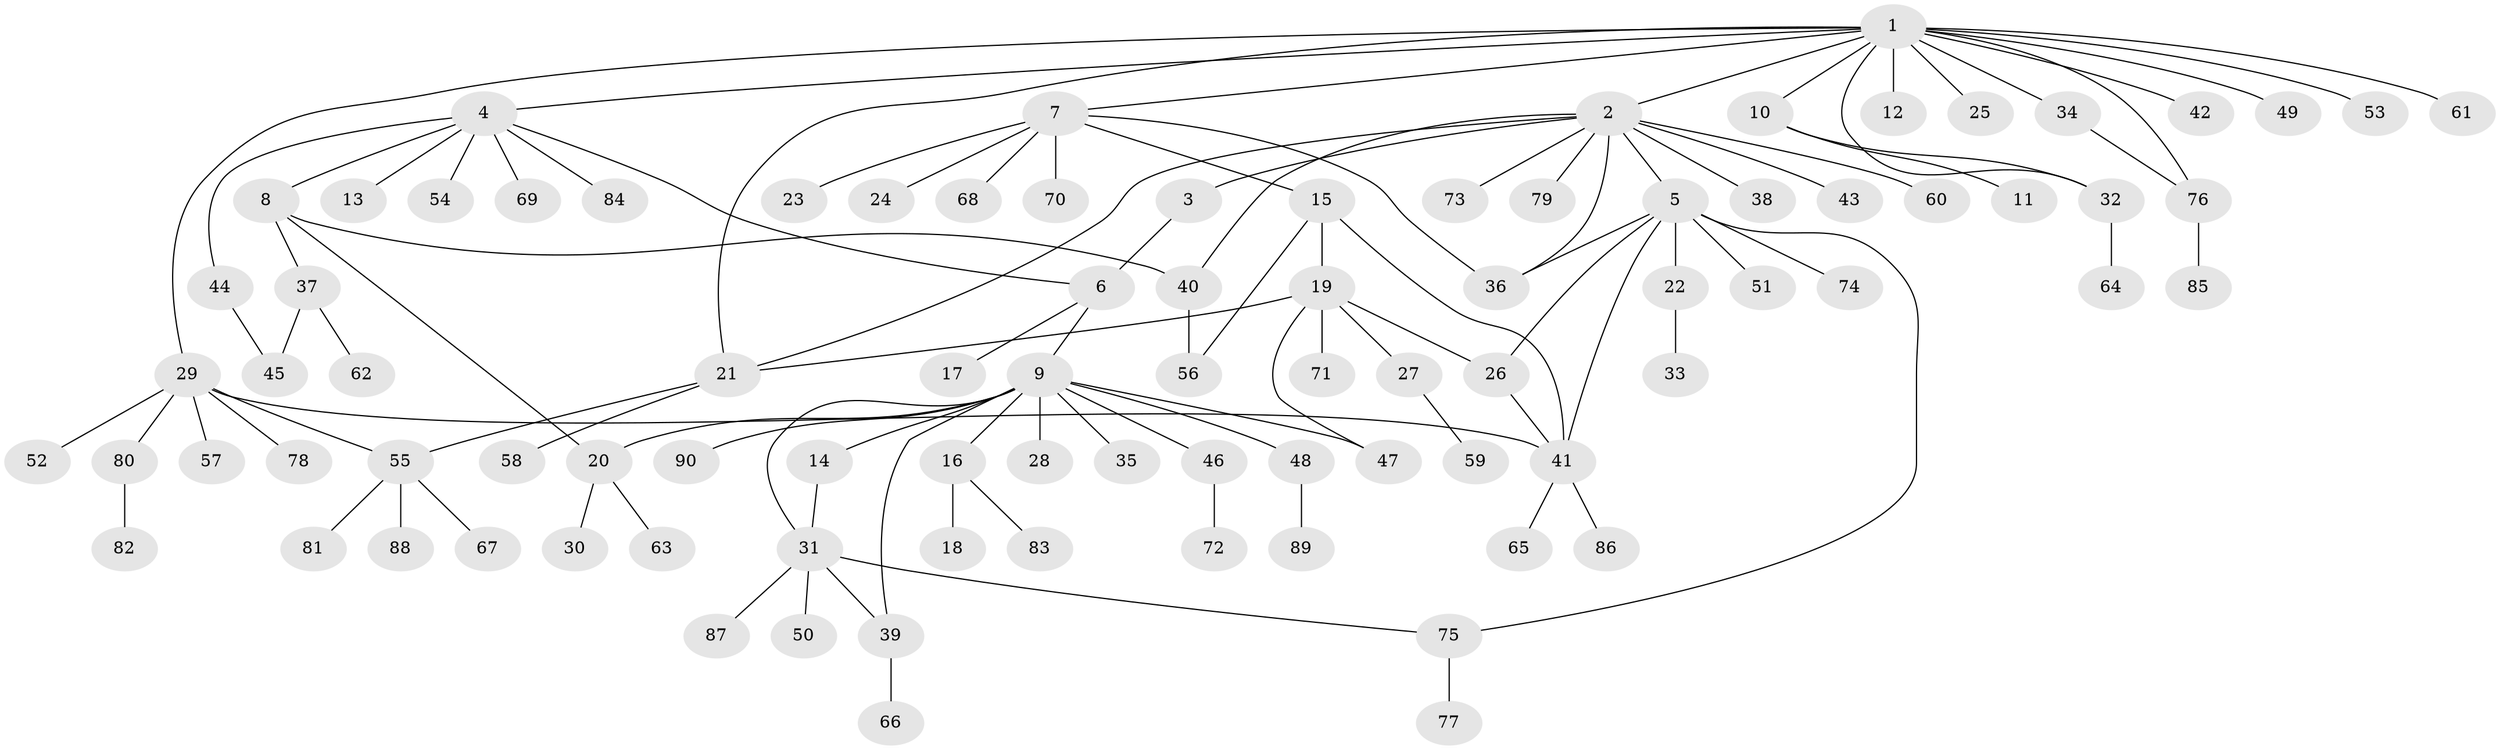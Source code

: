 // coarse degree distribution, {11: 0.031746031746031744, 6: 0.031746031746031744, 1: 0.7619047619047619, 13: 0.015873015873015872, 3: 0.015873015873015872, 15: 0.015873015873015872, 2: 0.09523809523809523, 5: 0.015873015873015872, 8: 0.015873015873015872}
// Generated by graph-tools (version 1.1) at 2025/51/03/04/25 21:51:54]
// undirected, 90 vertices, 109 edges
graph export_dot {
graph [start="1"]
  node [color=gray90,style=filled];
  1;
  2;
  3;
  4;
  5;
  6;
  7;
  8;
  9;
  10;
  11;
  12;
  13;
  14;
  15;
  16;
  17;
  18;
  19;
  20;
  21;
  22;
  23;
  24;
  25;
  26;
  27;
  28;
  29;
  30;
  31;
  32;
  33;
  34;
  35;
  36;
  37;
  38;
  39;
  40;
  41;
  42;
  43;
  44;
  45;
  46;
  47;
  48;
  49;
  50;
  51;
  52;
  53;
  54;
  55;
  56;
  57;
  58;
  59;
  60;
  61;
  62;
  63;
  64;
  65;
  66;
  67;
  68;
  69;
  70;
  71;
  72;
  73;
  74;
  75;
  76;
  77;
  78;
  79;
  80;
  81;
  82;
  83;
  84;
  85;
  86;
  87;
  88;
  89;
  90;
  1 -- 2;
  1 -- 4;
  1 -- 7;
  1 -- 10;
  1 -- 12;
  1 -- 21;
  1 -- 25;
  1 -- 29;
  1 -- 32;
  1 -- 34;
  1 -- 42;
  1 -- 49;
  1 -- 53;
  1 -- 61;
  1 -- 76;
  2 -- 3;
  2 -- 5;
  2 -- 21;
  2 -- 36;
  2 -- 38;
  2 -- 40;
  2 -- 43;
  2 -- 60;
  2 -- 73;
  2 -- 79;
  3 -- 6;
  4 -- 6;
  4 -- 8;
  4 -- 13;
  4 -- 44;
  4 -- 54;
  4 -- 69;
  4 -- 84;
  5 -- 22;
  5 -- 26;
  5 -- 36;
  5 -- 41;
  5 -- 51;
  5 -- 74;
  5 -- 75;
  6 -- 9;
  6 -- 17;
  7 -- 15;
  7 -- 23;
  7 -- 24;
  7 -- 36;
  7 -- 68;
  7 -- 70;
  8 -- 20;
  8 -- 37;
  8 -- 40;
  9 -- 14;
  9 -- 16;
  9 -- 20;
  9 -- 28;
  9 -- 31;
  9 -- 35;
  9 -- 39;
  9 -- 46;
  9 -- 47;
  9 -- 48;
  9 -- 90;
  10 -- 11;
  10 -- 32;
  14 -- 31;
  15 -- 19;
  15 -- 41;
  15 -- 56;
  16 -- 18;
  16 -- 83;
  19 -- 21;
  19 -- 26;
  19 -- 27;
  19 -- 47;
  19 -- 71;
  20 -- 30;
  20 -- 63;
  21 -- 55;
  21 -- 58;
  22 -- 33;
  26 -- 41;
  27 -- 59;
  29 -- 41;
  29 -- 52;
  29 -- 55;
  29 -- 57;
  29 -- 78;
  29 -- 80;
  31 -- 39;
  31 -- 50;
  31 -- 75;
  31 -- 87;
  32 -- 64;
  34 -- 76;
  37 -- 45;
  37 -- 62;
  39 -- 66;
  40 -- 56;
  41 -- 65;
  41 -- 86;
  44 -- 45;
  46 -- 72;
  48 -- 89;
  55 -- 67;
  55 -- 81;
  55 -- 88;
  75 -- 77;
  76 -- 85;
  80 -- 82;
}
